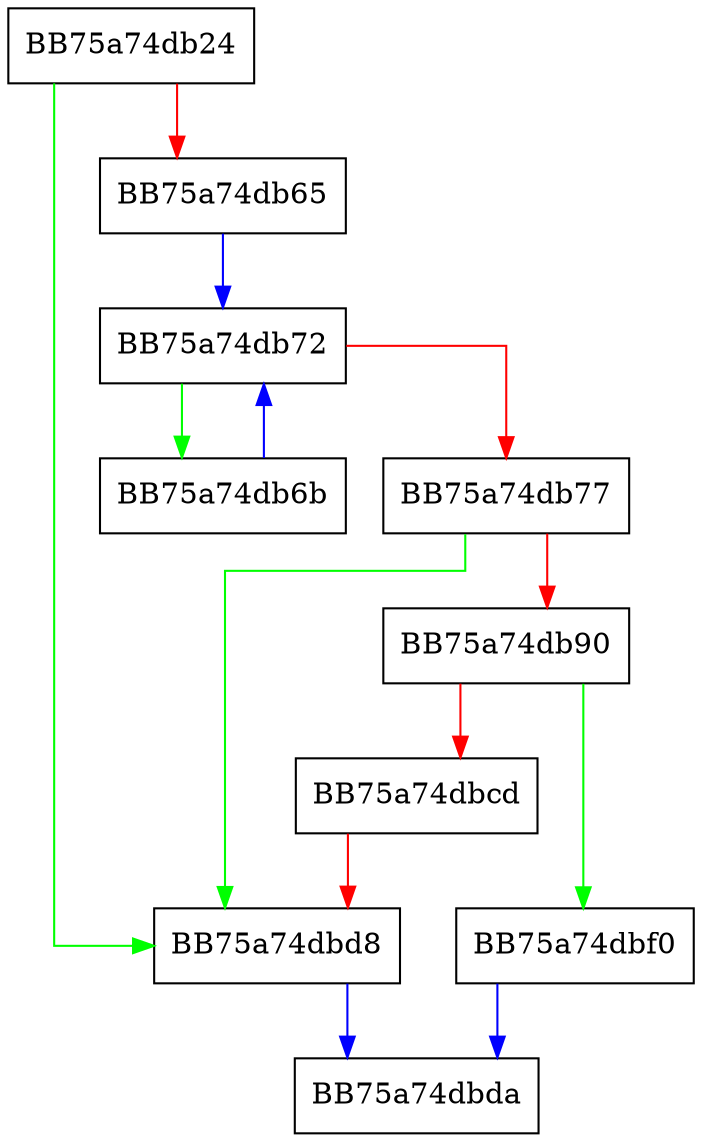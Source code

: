 digraph sqlite3ResultSetOfSelect {
  node [shape="box"];
  graph [splines=ortho];
  BB75a74db24 -> BB75a74dbd8 [color="green"];
  BB75a74db24 -> BB75a74db65 [color="red"];
  BB75a74db65 -> BB75a74db72 [color="blue"];
  BB75a74db6b -> BB75a74db72 [color="blue"];
  BB75a74db72 -> BB75a74db6b [color="green"];
  BB75a74db72 -> BB75a74db77 [color="red"];
  BB75a74db77 -> BB75a74dbd8 [color="green"];
  BB75a74db77 -> BB75a74db90 [color="red"];
  BB75a74db90 -> BB75a74dbf0 [color="green"];
  BB75a74db90 -> BB75a74dbcd [color="red"];
  BB75a74dbcd -> BB75a74dbd8 [color="red"];
  BB75a74dbd8 -> BB75a74dbda [color="blue"];
  BB75a74dbf0 -> BB75a74dbda [color="blue"];
}